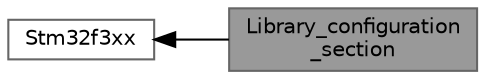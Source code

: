 digraph "Library_configuration_section"
{
 // LATEX_PDF_SIZE
  bgcolor="transparent";
  edge [fontname=Helvetica,fontsize=10,labelfontname=Helvetica,labelfontsize=10];
  node [fontname=Helvetica,fontsize=10,shape=box,height=0.2,width=0.4];
  rankdir=LR;
  Node1 [id="Node000001",label="Library_configuration\l_section",height=0.2,width=0.4,color="gray40", fillcolor="grey60", style="filled", fontcolor="black",tooltip=" "];
  Node2 [id="Node000002",label="Stm32f3xx",height=0.2,width=0.4,color="grey40", fillcolor="white", style="filled",URL="$group__stm32f3xx.html",tooltip=" "];
  Node2->Node1 [shape=plaintext, dir="back", style="solid"];
}
